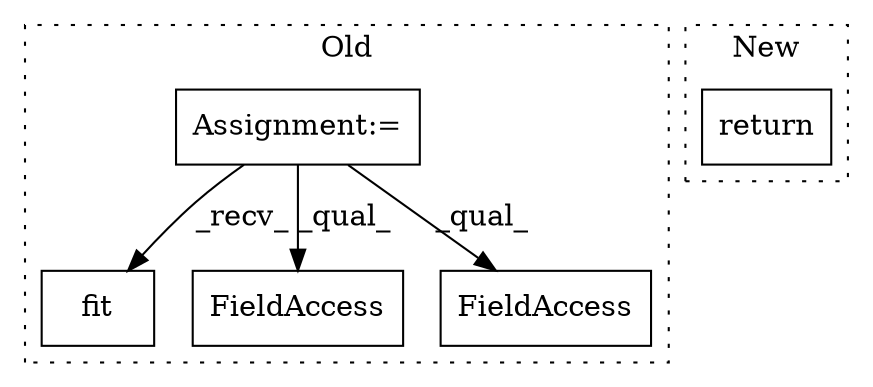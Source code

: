 digraph G {
subgraph cluster0 {
1 [label="fit" a="32" s="1153,1161" l="4,1" shape="box"];
3 [label="Assignment:=" a="7" s="995" l="5" shape="box"];
4 [label="FieldAccess" a="22" s="1230" l="12" shape="box"];
5 [label="FieldAccess" a="22" s="1260" l="3" shape="box"];
label = "Old";
style="dotted";
}
subgraph cluster1 {
2 [label="return" a="41" s="1507" l="7" shape="box"];
label = "New";
style="dotted";
}
3 -> 1 [label="_recv_"];
3 -> 4 [label="_qual_"];
3 -> 5 [label="_qual_"];
}
